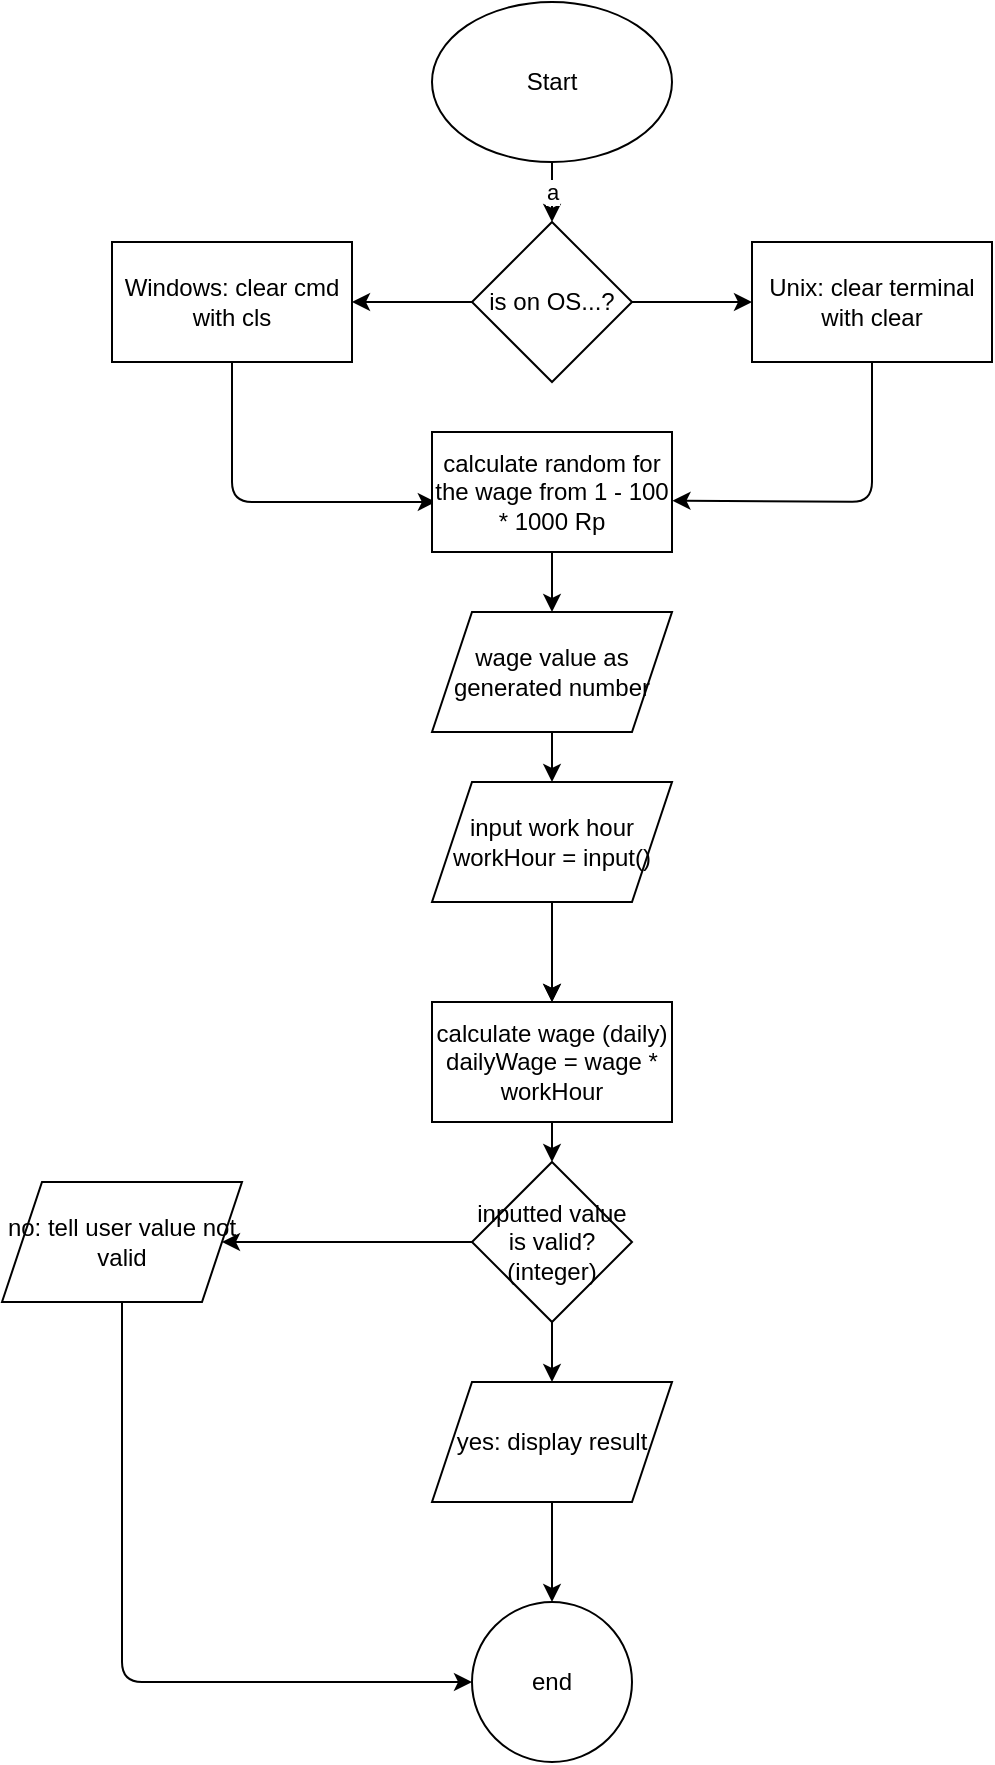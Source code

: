 <mxfile>
    <diagram id="WnEEoXBaNPGxGIWezRP2" name="Page-1">
        <mxGraphModel dx="338" dy="394" grid="1" gridSize="10" guides="1" tooltips="1" connect="1" arrows="1" fold="1" page="1" pageScale="1" pageWidth="827" pageHeight="1169" math="0" shadow="0">
            <root>
                <mxCell id="0"/>
                <mxCell id="1" parent="0"/>
                <mxCell id="29" value="a" style="edgeStyle=none;html=1;entryX=0.5;entryY=0;entryDx=0;entryDy=0;" parent="1" source="2" target="22" edge="1">
                    <mxGeometry relative="1" as="geometry"/>
                </mxCell>
                <mxCell id="2" value="Start" style="ellipse;whiteSpace=wrap;html=1;" parent="1" vertex="1">
                    <mxGeometry x="381" y="145" width="120" height="80" as="geometry"/>
                </mxCell>
                <mxCell id="13" value="" style="edgeStyle=none;html=1;" parent="1" source="10" target="12" edge="1">
                    <mxGeometry relative="1" as="geometry"/>
                </mxCell>
                <mxCell id="14" value="" style="edgeStyle=none;html=1;" parent="1" source="10" target="12" edge="1">
                    <mxGeometry relative="1" as="geometry"/>
                </mxCell>
                <mxCell id="10" value="input work hour&lt;div&gt;workHour = input()&lt;/div&gt;" style="shape=parallelogram;perimeter=parallelogramPerimeter;whiteSpace=wrap;html=1;fixedSize=1;" parent="1" vertex="1">
                    <mxGeometry x="381" y="535" width="120" height="60" as="geometry"/>
                </mxCell>
                <mxCell id="31" style="edgeStyle=none;html=1;entryX=0.5;entryY=0;entryDx=0;entryDy=0;" parent="1" source="12" target="30" edge="1">
                    <mxGeometry relative="1" as="geometry"/>
                </mxCell>
                <mxCell id="12" value="calculate wage (daily)&lt;div&gt;dailyWage = wage * workHour&lt;/div&gt;" style="whiteSpace=wrap;html=1;" parent="1" vertex="1">
                    <mxGeometry x="381" y="645" width="120" height="60" as="geometry"/>
                </mxCell>
                <mxCell id="20" style="edgeStyle=none;html=1;entryX=0.5;entryY=0;entryDx=0;entryDy=0;" parent="1" source="17" target="19" edge="1">
                    <mxGeometry relative="1" as="geometry"/>
                </mxCell>
                <mxCell id="17" value="yes: display result" style="shape=parallelogram;perimeter=parallelogramPerimeter;whiteSpace=wrap;html=1;fixedSize=1;" parent="1" vertex="1">
                    <mxGeometry x="381" y="835" width="120" height="60" as="geometry"/>
                </mxCell>
                <mxCell id="19" value="end" style="ellipse;whiteSpace=wrap;html=1;aspect=fixed;" parent="1" vertex="1">
                    <mxGeometry x="401" y="945" width="80" height="80" as="geometry"/>
                </mxCell>
                <mxCell id="24" value="" style="edgeStyle=none;html=1;" parent="1" source="22" target="23" edge="1">
                    <mxGeometry relative="1" as="geometry"/>
                </mxCell>
                <mxCell id="26" value="" style="edgeStyle=none;html=1;" parent="1" source="22" target="25" edge="1">
                    <mxGeometry relative="1" as="geometry"/>
                </mxCell>
                <mxCell id="22" value="is on OS...?" style="rhombus;whiteSpace=wrap;html=1;" parent="1" vertex="1">
                    <mxGeometry x="401" y="255" width="80" height="80" as="geometry"/>
                </mxCell>
                <mxCell id="27" style="edgeStyle=none;html=1;exitX=0.5;exitY=1;exitDx=0;exitDy=0;entryX=0.016;entryY=0.583;entryDx=0;entryDy=0;entryPerimeter=0;" parent="1" source="23" target="41" edge="1">
                    <mxGeometry relative="1" as="geometry">
                        <Array as="points">
                            <mxPoint x="281" y="395"/>
                        </Array>
                        <mxPoint x="370" y="390" as="targetPoint"/>
                    </mxGeometry>
                </mxCell>
                <mxCell id="23" value="Windows: clear cmd with cls" style="whiteSpace=wrap;html=1;" parent="1" vertex="1">
                    <mxGeometry x="221" y="265" width="120" height="60" as="geometry"/>
                </mxCell>
                <mxCell id="28" style="edgeStyle=none;html=1;exitX=0.5;exitY=1;exitDx=0;exitDy=0;entryX=1.002;entryY=0.572;entryDx=0;entryDy=0;entryPerimeter=0;" parent="1" source="25" target="41" edge="1">
                    <mxGeometry relative="1" as="geometry">
                        <Array as="points">
                            <mxPoint x="601" y="395"/>
                        </Array>
                        <mxPoint x="530" y="395" as="targetPoint"/>
                    </mxGeometry>
                </mxCell>
                <mxCell id="25" value="Unix: clear terminal with clear" style="whiteSpace=wrap;html=1;" parent="1" vertex="1">
                    <mxGeometry x="541" y="265" width="120" height="60" as="geometry"/>
                </mxCell>
                <mxCell id="32" style="edgeStyle=none;html=1;entryX=0.5;entryY=0;entryDx=0;entryDy=0;" parent="1" source="30" target="17" edge="1">
                    <mxGeometry relative="1" as="geometry"/>
                </mxCell>
                <mxCell id="37" style="edgeStyle=none;html=1;" parent="1" source="30" target="36" edge="1">
                    <mxGeometry relative="1" as="geometry"/>
                </mxCell>
                <mxCell id="30" value="inputted value is valid? (integer)" style="rhombus;whiteSpace=wrap;html=1;" parent="1" vertex="1">
                    <mxGeometry x="401" y="725" width="80" height="80" as="geometry"/>
                </mxCell>
                <mxCell id="39" style="edgeStyle=none;html=1;entryX=0;entryY=0.5;entryDx=0;entryDy=0;" parent="1" source="36" target="19" edge="1">
                    <mxGeometry relative="1" as="geometry">
                        <Array as="points">
                            <mxPoint x="226" y="985"/>
                        </Array>
                    </mxGeometry>
                </mxCell>
                <mxCell id="36" value="no: tell user value not valid" style="shape=parallelogram;perimeter=parallelogramPerimeter;whiteSpace=wrap;html=1;fixedSize=1;" parent="1" vertex="1">
                    <mxGeometry x="166" y="735" width="120" height="60" as="geometry"/>
                </mxCell>
                <mxCell id="44" style="edgeStyle=none;html=1;entryX=0.5;entryY=0;entryDx=0;entryDy=0;" edge="1" parent="1" source="41" target="43">
                    <mxGeometry relative="1" as="geometry"/>
                </mxCell>
                <mxCell id="41" value="calculate random for the wage from 1 - 100 * 1000 Rp" style="rounded=0;whiteSpace=wrap;html=1;" vertex="1" parent="1">
                    <mxGeometry x="381" y="360" width="120" height="60" as="geometry"/>
                </mxCell>
                <mxCell id="45" style="edgeStyle=none;html=1;" edge="1" parent="1" source="43" target="10">
                    <mxGeometry relative="1" as="geometry"/>
                </mxCell>
                <mxCell id="43" value="wage value as generated number" style="shape=parallelogram;perimeter=parallelogramPerimeter;whiteSpace=wrap;html=1;fixedSize=1;" vertex="1" parent="1">
                    <mxGeometry x="381" y="450" width="120" height="60" as="geometry"/>
                </mxCell>
            </root>
        </mxGraphModel>
    </diagram>
</mxfile>
